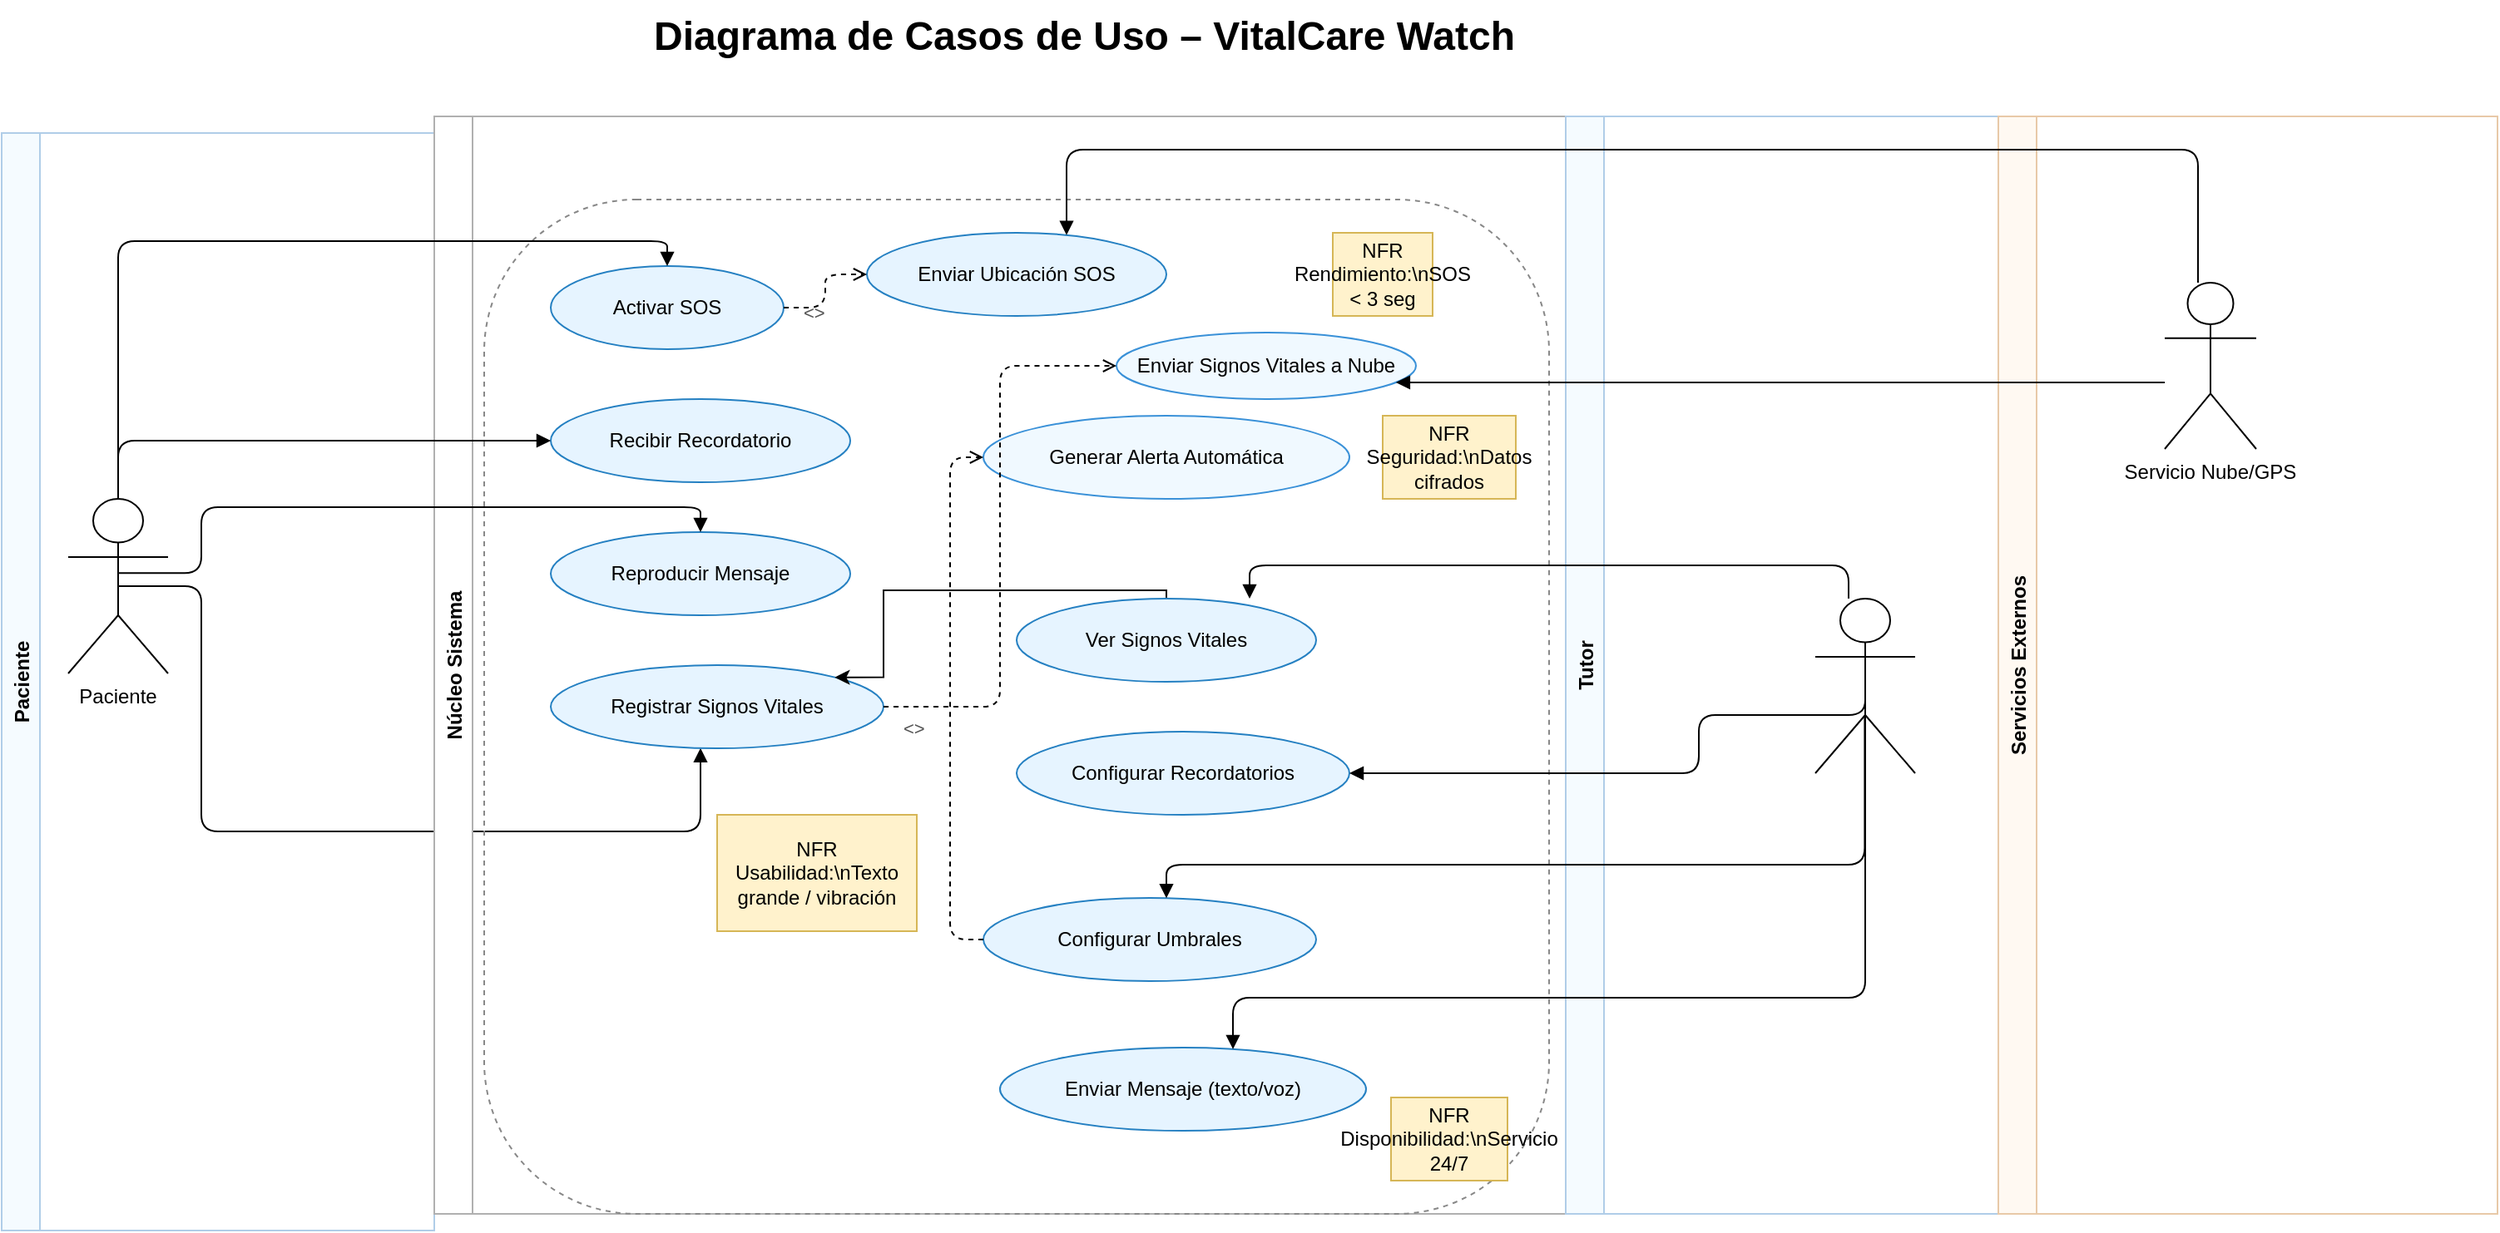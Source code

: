 <mxfile version="28.0.6">
  <diagram name="Casos de Uso VitalCare PRO" id="vsO59sx7lNHWzerqpSrA">
    <mxGraphModel dx="1871" dy="1071" grid="1" gridSize="10" guides="1" tooltips="1" connect="1" arrows="1" fold="1" page="1" pageScale="1" pageWidth="827" pageHeight="1169" math="0" shadow="0">
      <root>
        <mxCell id="0" />
        <mxCell id="1" parent="0" />
        <mxCell id="3XRxC858_gof-i1tiyCK-1" value="Paciente" style="swimlane;horizontal=0;rounded=0;fontStyle=1;fillColor=#F5FBFF;strokeColor=#B0CDE8;" vertex="1" parent="1">
          <mxGeometry x="10" y="100" width="260" height="660" as="geometry" />
        </mxCell>
        <mxCell id="3XRxC858_gof-i1tiyCK-2" value="Paciente" style="shape=umlActor;verticalLabelPosition=bottom;verticalAlign=top;" vertex="1" parent="3XRxC858_gof-i1tiyCK-1">
          <mxGeometry x="40" y="220" width="60" height="105" as="geometry" />
        </mxCell>
        <mxCell id="3XRxC858_gof-i1tiyCK-29" style="endArrow=block;edgeStyle=orthogonalEdgeStyle;exitX=0.5;exitY=0.5;exitDx=0;exitDy=0;exitPerimeter=0;" edge="1" parent="3XRxC858_gof-i1tiyCK-1" source="3XRxC858_gof-i1tiyCK-2" target="3XRxC858_gof-i1tiyCK-9">
          <mxGeometry relative="1" as="geometry">
            <Array as="points">
              <mxPoint x="120" y="273" />
              <mxPoint x="120" y="420" />
              <mxPoint x="420" y="420" />
            </Array>
          </mxGeometry>
        </mxCell>
        <mxCell id="3XRxC858_gof-i1tiyCK-3" value="Núcleo Sistema" style="swimlane;horizontal=0;rounded=0;fontStyle=1;fillColor=#FFFFFF;strokeColor=#B0B0B0;" vertex="1" parent="1">
          <mxGeometry x="270" y="90" width="680" height="660" as="geometry" />
        </mxCell>
        <mxCell id="3XRxC858_gof-i1tiyCK-4" value="" style="rounded=1;dashed=1;strokeColor=#888888;fillColor=none;fontStyle=1;" vertex="1" parent="3XRxC858_gof-i1tiyCK-3">
          <mxGeometry x="30" y="50" width="640" height="610" as="geometry" />
        </mxCell>
        <mxCell id="3XRxC858_gof-i1tiyCK-5" value="Activar SOS" style="ellipse;whiteSpace=wrap;html=1;fillColor=#E6F4FF;strokeColor=#2580C2;" vertex="1" parent="3XRxC858_gof-i1tiyCK-4">
          <mxGeometry x="40" y="40" width="140" height="50" as="geometry" />
        </mxCell>
        <mxCell id="3XRxC858_gof-i1tiyCK-6" value="Enviar Ubicación SOS" style="ellipse;whiteSpace=wrap;html=1;fillColor=#E6F4FF;strokeColor=#2580C2;" vertex="1" parent="3XRxC858_gof-i1tiyCK-4">
          <mxGeometry x="230" y="20" width="180" height="50" as="geometry" />
        </mxCell>
        <mxCell id="3XRxC858_gof-i1tiyCK-7" value="Recibir Recordatorio" style="ellipse;whiteSpace=wrap;html=1;fillColor=#E6F4FF;strokeColor=#2580C2;" vertex="1" parent="3XRxC858_gof-i1tiyCK-4">
          <mxGeometry x="40" y="120" width="180" height="50" as="geometry" />
        </mxCell>
        <mxCell id="3XRxC858_gof-i1tiyCK-8" value="Reproducir Mensaje" style="ellipse;whiteSpace=wrap;html=1;fillColor=#E6F4FF;strokeColor=#2580C2;" vertex="1" parent="3XRxC858_gof-i1tiyCK-4">
          <mxGeometry x="40" y="200" width="180" height="50" as="geometry" />
        </mxCell>
        <mxCell id="3XRxC858_gof-i1tiyCK-9" value="Registrar Signos Vitales" style="ellipse;whiteSpace=wrap;html=1;fillColor=#E6F4FF;strokeColor=#2580C2;" vertex="1" parent="3XRxC858_gof-i1tiyCK-4">
          <mxGeometry x="40" y="280" width="200" height="50" as="geometry" />
        </mxCell>
        <mxCell id="3XRxC858_gof-i1tiyCK-11" value="Generar Alerta Automática" style="ellipse;whiteSpace=wrap;html=1;fillColor=#F0F9FF;strokeColor=#3A91D8;" vertex="1" parent="3XRxC858_gof-i1tiyCK-4">
          <mxGeometry x="300" y="130" width="220" height="50" as="geometry" />
        </mxCell>
        <mxCell id="3XRxC858_gof-i1tiyCK-44" value="" style="edgeStyle=orthogonalEdgeStyle;rounded=0;orthogonalLoop=1;jettySize=auto;html=1;entryX=1;entryY=0;entryDx=0;entryDy=0;" edge="1" parent="3XRxC858_gof-i1tiyCK-4" source="3XRxC858_gof-i1tiyCK-12" target="3XRxC858_gof-i1tiyCK-9">
          <mxGeometry relative="1" as="geometry">
            <Array as="points">
              <mxPoint x="240" y="235" />
              <mxPoint x="240" y="288" />
            </Array>
          </mxGeometry>
        </mxCell>
        <mxCell id="3XRxC858_gof-i1tiyCK-12" value="Ver Signos Vitales" style="ellipse;whiteSpace=wrap;html=1;fillColor=#E6F4FF;strokeColor=#2580C2;" vertex="1" parent="3XRxC858_gof-i1tiyCK-4">
          <mxGeometry x="320" y="240" width="180" height="50" as="geometry" />
        </mxCell>
        <mxCell id="3XRxC858_gof-i1tiyCK-13" value="Configurar Recordatorios" style="ellipse;whiteSpace=wrap;html=1;fillColor=#E6F4FF;strokeColor=#2580C2;" vertex="1" parent="3XRxC858_gof-i1tiyCK-4">
          <mxGeometry x="320" y="320" width="200" height="50" as="geometry" />
        </mxCell>
        <mxCell id="3XRxC858_gof-i1tiyCK-14" value="Configurar Umbrales" style="ellipse;whiteSpace=wrap;html=1;fillColor=#E6F4FF;strokeColor=#2580C2;" vertex="1" parent="3XRxC858_gof-i1tiyCK-4">
          <mxGeometry x="300" y="420" width="200" height="50" as="geometry" />
        </mxCell>
        <mxCell id="3XRxC858_gof-i1tiyCK-15" value="Enviar Mensaje (texto/voz)" style="ellipse;whiteSpace=wrap;html=1;fillColor=#E6F4FF;strokeColor=#2580C2;" vertex="1" parent="3XRxC858_gof-i1tiyCK-4">
          <mxGeometry x="310" y="510" width="220" height="50" as="geometry" />
        </mxCell>
        <mxCell id="3XRxC858_gof-i1tiyCK-16" value="&lt;&lt;include&gt;&gt;" style="text;whiteSpace=wrap;html=1;fontSize=11;fontColor=#555555;" vertex="1" parent="3XRxC858_gof-i1tiyCK-4">
          <mxGeometry x="190" y="55" width="70" height="20" as="geometry" />
        </mxCell>
        <mxCell id="3XRxC858_gof-i1tiyCK-17" value="&lt;&lt;include&gt;&gt;" style="text;whiteSpace=wrap;html=1;fontSize=11;fontColor=#555555;" vertex="1" parent="3XRxC858_gof-i1tiyCK-4">
          <mxGeometry x="250" y="305" width="70" height="20" as="geometry" />
        </mxCell>
        <mxCell id="3XRxC858_gof-i1tiyCK-19" style="dashed=1;endArrow=open;edgeStyle=elbowEdgeStyle;" edge="1" parent="3XRxC858_gof-i1tiyCK-4" source="3XRxC858_gof-i1tiyCK-5" target="3XRxC858_gof-i1tiyCK-6">
          <mxGeometry relative="1" as="geometry" />
        </mxCell>
        <mxCell id="3XRxC858_gof-i1tiyCK-21" style="dashed=1;endArrow=open;edgeStyle=elbowEdgeStyle;" edge="1" parent="3XRxC858_gof-i1tiyCK-4" source="3XRxC858_gof-i1tiyCK-14" target="3XRxC858_gof-i1tiyCK-11">
          <mxGeometry relative="1" as="geometry">
            <Array as="points">
              <mxPoint x="280" y="410" />
            </Array>
          </mxGeometry>
        </mxCell>
        <mxCell id="3XRxC858_gof-i1tiyCK-22" value="NFR Rendimiento:\nSOS &lt; 3 seg" style="note;whiteSpace=wrap;html=1;fillColor=#FFF2CC;strokeColor=#D6B656;fontSize=12" vertex="1" parent="3XRxC858_gof-i1tiyCK-4">
          <mxGeometry x="510" y="20" width="60" height="50" as="geometry" />
        </mxCell>
        <mxCell id="3XRxC858_gof-i1tiyCK-23" value="NFR Usabilidad:\nTexto grande / vibración" style="note;whiteSpace=wrap;html=1;fillColor=#FFF2CC;strokeColor=#D6B656;fontSize=12" vertex="1" parent="3XRxC858_gof-i1tiyCK-4">
          <mxGeometry x="140" y="370" width="120" height="70" as="geometry" />
        </mxCell>
        <mxCell id="3XRxC858_gof-i1tiyCK-24" value="NFR Seguridad:\nDatos cifrados" style="note;whiteSpace=wrap;html=1;fillColor=#FFF2CC;strokeColor=#D6B656;fontSize=12" vertex="1" parent="3XRxC858_gof-i1tiyCK-4">
          <mxGeometry x="540" y="130" width="80" height="50" as="geometry" />
        </mxCell>
        <mxCell id="3XRxC858_gof-i1tiyCK-25" value="NFR Disponibilidad:\nServicio 24/7" style="note;whiteSpace=wrap;html=1;fillColor=#FFF2CC;strokeColor=#D6B656;fontSize=12" vertex="1" parent="3XRxC858_gof-i1tiyCK-4">
          <mxGeometry x="545" y="540" width="70" height="50" as="geometry" />
        </mxCell>
        <mxCell id="3XRxC858_gof-i1tiyCK-10" value="Enviar Signos Vitales a Nube" style="ellipse;whiteSpace=wrap;html=1;fillColor=#F0F9FF;strokeColor=#3A91D8;" vertex="1" parent="3XRxC858_gof-i1tiyCK-4">
          <mxGeometry x="380" y="80" width="180" height="40" as="geometry" />
        </mxCell>
        <mxCell id="3XRxC858_gof-i1tiyCK-20" style="dashed=1;endArrow=open;edgeStyle=elbowEdgeStyle;" edge="1" parent="3XRxC858_gof-i1tiyCK-4" source="3XRxC858_gof-i1tiyCK-9" target="3XRxC858_gof-i1tiyCK-10">
          <mxGeometry relative="1" as="geometry" />
        </mxCell>
        <mxCell id="3XRxC858_gof-i1tiyCK-34" value="Tutor" style="swimlane;horizontal=0;rounded=0;fontStyle=1;fillColor=#F5FBFF;strokeColor=#B0CDE8;" vertex="1" parent="1">
          <mxGeometry x="950" y="90" width="260" height="660" as="geometry" />
        </mxCell>
        <mxCell id="3XRxC858_gof-i1tiyCK-35" value="" style="shape=umlActor;verticalLabelPosition=bottom;verticalAlign=top;" vertex="1" parent="3XRxC858_gof-i1tiyCK-34">
          <mxGeometry x="150" y="290" width="60" height="105" as="geometry" />
        </mxCell>
        <mxCell id="3XRxC858_gof-i1tiyCK-36" value="Servicios Externos" style="swimlane;horizontal=0;rounded=0;fontStyle=1;fillColor=#FFF9F2;strokeColor=#E8C9A8;" vertex="1" parent="1">
          <mxGeometry x="1210" y="90" width="300" height="660" as="geometry" />
        </mxCell>
        <mxCell id="3XRxC858_gof-i1tiyCK-37" value="Servicio Nube/GPS" style="shape=umlActor;verticalLabelPosition=bottom;verticalAlign=top;" vertex="1" parent="3XRxC858_gof-i1tiyCK-36">
          <mxGeometry x="100" y="100" width="55" height="100" as="geometry" />
        </mxCell>
        <mxCell id="3XRxC858_gof-i1tiyCK-42" value="Diagrama de Casos de Uso – VitalCare Watch" style="text;fontSize=24;fontStyle=1" vertex="1" parent="1">
          <mxGeometry x="400" y="20" width="800" height="40" as="geometry" />
        </mxCell>
        <mxCell id="3XRxC858_gof-i1tiyCK-26" style="endArrow=block;edgeStyle=orthogonalEdgeStyle;" edge="1" parent="1" source="3XRxC858_gof-i1tiyCK-2" target="3XRxC858_gof-i1tiyCK-5">
          <mxGeometry relative="1" as="geometry">
            <Array as="points">
              <mxPoint x="80" y="165" />
              <mxPoint x="410" y="165" />
            </Array>
          </mxGeometry>
        </mxCell>
        <mxCell id="3XRxC858_gof-i1tiyCK-27" style="endArrow=block;edgeStyle=orthogonalEdgeStyle;" edge="1" parent="1" source="3XRxC858_gof-i1tiyCK-2" target="3XRxC858_gof-i1tiyCK-7">
          <mxGeometry relative="1" as="geometry">
            <Array as="points">
              <mxPoint x="80" y="285" />
            </Array>
          </mxGeometry>
        </mxCell>
        <mxCell id="3XRxC858_gof-i1tiyCK-28" style="endArrow=block;edgeStyle=orthogonalEdgeStyle;exitX=0.496;exitY=0.425;exitDx=0;exitDy=0;exitPerimeter=0;" edge="1" parent="1" source="3XRxC858_gof-i1tiyCK-2" target="3XRxC858_gof-i1tiyCK-8">
          <mxGeometry relative="1" as="geometry">
            <mxPoint x="90" y="366" as="sourcePoint" />
            <Array as="points">
              <mxPoint x="130" y="365" />
              <mxPoint x="130" y="325" />
              <mxPoint x="430" y="325" />
            </Array>
          </mxGeometry>
        </mxCell>
        <mxCell id="3XRxC858_gof-i1tiyCK-30" style="endArrow=block;edgeStyle=orthogonalEdgeStyle;" edge="1" parent="1" source="3XRxC858_gof-i1tiyCK-35">
          <mxGeometry relative="1" as="geometry">
            <mxPoint x="760" y="380" as="targetPoint" />
            <Array as="points">
              <mxPoint x="1120" y="360" />
              <mxPoint x="760" y="360" />
            </Array>
          </mxGeometry>
        </mxCell>
        <mxCell id="3XRxC858_gof-i1tiyCK-31" style="endArrow=block;edgeStyle=orthogonalEdgeStyle;exitX=0.5;exitY=0.5;exitDx=0;exitDy=0;exitPerimeter=0;" edge="1" parent="1" source="3XRxC858_gof-i1tiyCK-35" target="3XRxC858_gof-i1tiyCK-13">
          <mxGeometry relative="1" as="geometry">
            <Array as="points">
              <mxPoint x="1030" y="450" />
              <mxPoint x="1030" y="485" />
            </Array>
          </mxGeometry>
        </mxCell>
        <mxCell id="3XRxC858_gof-i1tiyCK-32" style="endArrow=block;edgeStyle=orthogonalEdgeStyle;exitX=0.495;exitY=0.675;exitDx=0;exitDy=0;exitPerimeter=0;" edge="1" parent="1" source="3XRxC858_gof-i1tiyCK-35" target="3XRxC858_gof-i1tiyCK-14">
          <mxGeometry relative="1" as="geometry">
            <mxPoint x="1120" y="450" as="sourcePoint" />
            <Array as="points">
              <mxPoint x="1130" y="540" />
              <mxPoint x="710" y="540" />
            </Array>
          </mxGeometry>
        </mxCell>
        <mxCell id="3XRxC858_gof-i1tiyCK-33" style="endArrow=block;edgeStyle=orthogonalEdgeStyle;" edge="1" parent="1" target="3XRxC858_gof-i1tiyCK-15">
          <mxGeometry relative="1" as="geometry">
            <mxPoint x="1130" y="450" as="sourcePoint" />
            <Array as="points">
              <mxPoint x="1130" y="620" />
              <mxPoint x="750" y="620" />
            </Array>
          </mxGeometry>
        </mxCell>
        <mxCell id="3XRxC858_gof-i1tiyCK-39" style="endArrow=block;edgeStyle=orthogonalEdgeStyle;" edge="1" parent="1" source="3XRxC858_gof-i1tiyCK-37" target="3XRxC858_gof-i1tiyCK-10">
          <mxGeometry relative="1" as="geometry">
            <Array as="points">
              <mxPoint x="1090" y="250" />
              <mxPoint x="1090" y="250" />
            </Array>
          </mxGeometry>
        </mxCell>
        <mxCell id="3XRxC858_gof-i1tiyCK-40" style="endArrow=block;edgeStyle=orthogonalEdgeStyle;" edge="1" parent="1" source="3XRxC858_gof-i1tiyCK-37" target="3XRxC858_gof-i1tiyCK-6">
          <mxGeometry relative="1" as="geometry">
            <Array as="points">
              <mxPoint x="1330" y="110" />
              <mxPoint x="650" y="110" />
            </Array>
          </mxGeometry>
        </mxCell>
      </root>
    </mxGraphModel>
  </diagram>
</mxfile>
